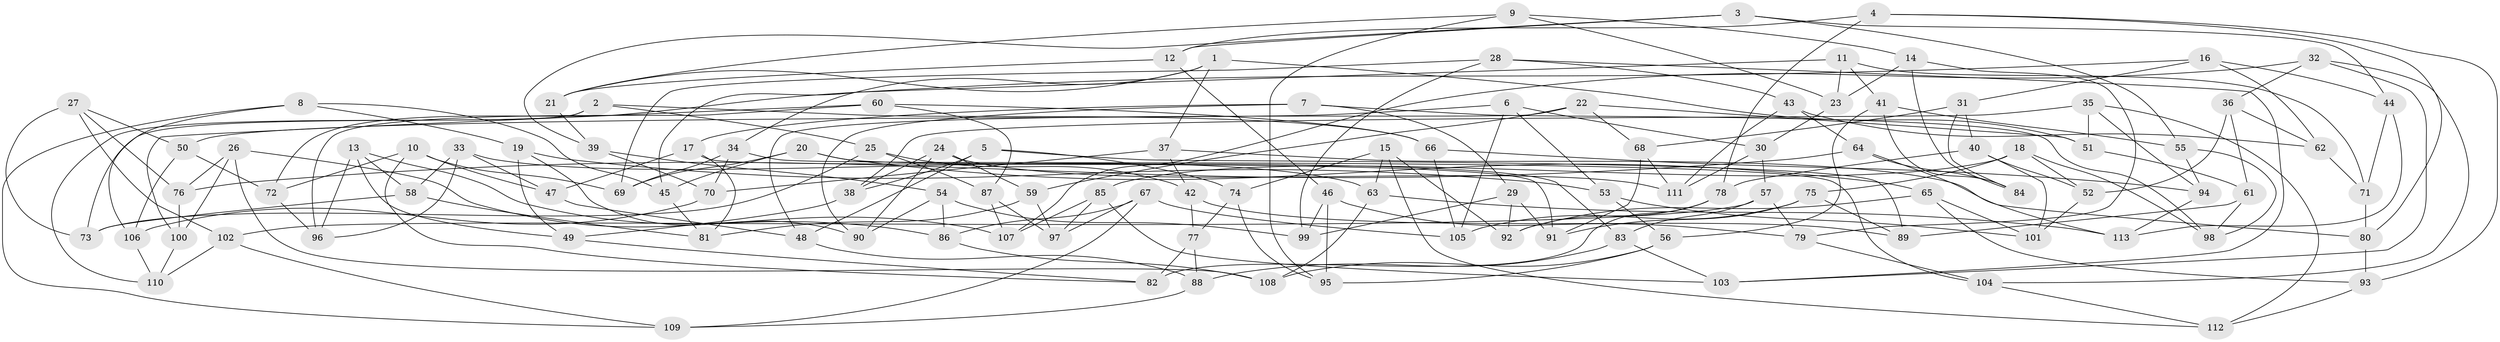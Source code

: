 // coarse degree distribution, {11: 0.017857142857142856, 6: 0.21428571428571427, 4: 0.42857142857142855, 8: 0.10714285714285714, 10: 0.03571428571428571, 7: 0.05357142857142857, 12: 0.03571428571428571, 5: 0.07142857142857142, 3: 0.03571428571428571}
// Generated by graph-tools (version 1.1) at 2025/20/03/04/25 18:20:40]
// undirected, 113 vertices, 226 edges
graph export_dot {
graph [start="1"]
  node [color=gray90,style=filled];
  1;
  2;
  3;
  4;
  5;
  6;
  7;
  8;
  9;
  10;
  11;
  12;
  13;
  14;
  15;
  16;
  17;
  18;
  19;
  20;
  21;
  22;
  23;
  24;
  25;
  26;
  27;
  28;
  29;
  30;
  31;
  32;
  33;
  34;
  35;
  36;
  37;
  38;
  39;
  40;
  41;
  42;
  43;
  44;
  45;
  46;
  47;
  48;
  49;
  50;
  51;
  52;
  53;
  54;
  55;
  56;
  57;
  58;
  59;
  60;
  61;
  62;
  63;
  64;
  65;
  66;
  67;
  68;
  69;
  70;
  71;
  72;
  73;
  74;
  75;
  76;
  77;
  78;
  79;
  80;
  81;
  82;
  83;
  84;
  85;
  86;
  87;
  88;
  89;
  90;
  91;
  92;
  93;
  94;
  95;
  96;
  97;
  98;
  99;
  100;
  101;
  102;
  103;
  104;
  105;
  106;
  107;
  108;
  109;
  110;
  111;
  112;
  113;
  1 -- 51;
  1 -- 21;
  1 -- 34;
  1 -- 37;
  2 -- 73;
  2 -- 25;
  2 -- 110;
  2 -- 66;
  3 -- 39;
  3 -- 12;
  3 -- 44;
  3 -- 55;
  4 -- 93;
  4 -- 80;
  4 -- 78;
  4 -- 12;
  5 -- 74;
  5 -- 48;
  5 -- 38;
  5 -- 89;
  6 -- 50;
  6 -- 30;
  6 -- 53;
  6 -- 105;
  7 -- 98;
  7 -- 17;
  7 -- 29;
  7 -- 90;
  8 -- 19;
  8 -- 45;
  8 -- 106;
  8 -- 109;
  9 -- 23;
  9 -- 95;
  9 -- 21;
  9 -- 14;
  10 -- 69;
  10 -- 72;
  10 -- 47;
  10 -- 82;
  11 -- 41;
  11 -- 71;
  11 -- 45;
  11 -- 23;
  12 -- 46;
  12 -- 21;
  13 -- 49;
  13 -- 107;
  13 -- 96;
  13 -- 58;
  14 -- 23;
  14 -- 84;
  14 -- 79;
  15 -- 63;
  15 -- 74;
  15 -- 92;
  15 -- 112;
  16 -- 31;
  16 -- 72;
  16 -- 44;
  16 -- 62;
  17 -- 81;
  17 -- 47;
  17 -- 91;
  18 -- 98;
  18 -- 85;
  18 -- 52;
  18 -- 75;
  19 -- 90;
  19 -- 49;
  19 -- 53;
  20 -- 69;
  20 -- 65;
  20 -- 83;
  20 -- 45;
  21 -- 39;
  22 -- 51;
  22 -- 59;
  22 -- 68;
  22 -- 48;
  23 -- 30;
  24 -- 38;
  24 -- 90;
  24 -- 111;
  24 -- 59;
  25 -- 87;
  25 -- 73;
  25 -- 42;
  26 -- 86;
  26 -- 76;
  26 -- 108;
  26 -- 100;
  27 -- 73;
  27 -- 76;
  27 -- 50;
  27 -- 102;
  28 -- 99;
  28 -- 103;
  28 -- 43;
  28 -- 69;
  29 -- 92;
  29 -- 91;
  29 -- 99;
  30 -- 57;
  30 -- 111;
  31 -- 68;
  31 -- 40;
  31 -- 84;
  32 -- 107;
  32 -- 36;
  32 -- 104;
  32 -- 103;
  33 -- 47;
  33 -- 58;
  33 -- 96;
  33 -- 63;
  34 -- 69;
  34 -- 104;
  34 -- 70;
  35 -- 94;
  35 -- 51;
  35 -- 38;
  35 -- 112;
  36 -- 61;
  36 -- 62;
  36 -- 52;
  37 -- 42;
  37 -- 80;
  37 -- 70;
  38 -- 49;
  39 -- 54;
  39 -- 70;
  40 -- 52;
  40 -- 78;
  40 -- 101;
  41 -- 84;
  41 -- 56;
  41 -- 55;
  42 -- 77;
  42 -- 89;
  43 -- 64;
  43 -- 62;
  43 -- 111;
  44 -- 113;
  44 -- 71;
  45 -- 81;
  46 -- 95;
  46 -- 99;
  46 -- 79;
  47 -- 48;
  48 -- 88;
  49 -- 82;
  50 -- 106;
  50 -- 72;
  51 -- 61;
  52 -- 101;
  53 -- 56;
  53 -- 101;
  54 -- 86;
  54 -- 90;
  54 -- 99;
  55 -- 94;
  55 -- 98;
  56 -- 108;
  56 -- 95;
  57 -- 79;
  57 -- 102;
  57 -- 83;
  58 -- 73;
  58 -- 81;
  59 -- 97;
  59 -- 81;
  60 -- 96;
  60 -- 87;
  60 -- 100;
  60 -- 66;
  61 -- 98;
  61 -- 89;
  62 -- 71;
  63 -- 108;
  63 -- 113;
  64 -- 76;
  64 -- 84;
  64 -- 113;
  65 -- 101;
  65 -- 93;
  65 -- 92;
  66 -- 94;
  66 -- 105;
  67 -- 86;
  67 -- 105;
  67 -- 97;
  67 -- 109;
  68 -- 111;
  68 -- 91;
  70 -- 106;
  71 -- 80;
  72 -- 96;
  74 -- 95;
  74 -- 77;
  75 -- 89;
  75 -- 91;
  75 -- 105;
  76 -- 100;
  77 -- 88;
  77 -- 82;
  78 -- 92;
  78 -- 82;
  79 -- 104;
  80 -- 93;
  83 -- 88;
  83 -- 103;
  85 -- 97;
  85 -- 103;
  85 -- 107;
  86 -- 108;
  87 -- 97;
  87 -- 107;
  88 -- 109;
  93 -- 112;
  94 -- 113;
  100 -- 110;
  102 -- 109;
  102 -- 110;
  104 -- 112;
  106 -- 110;
}

